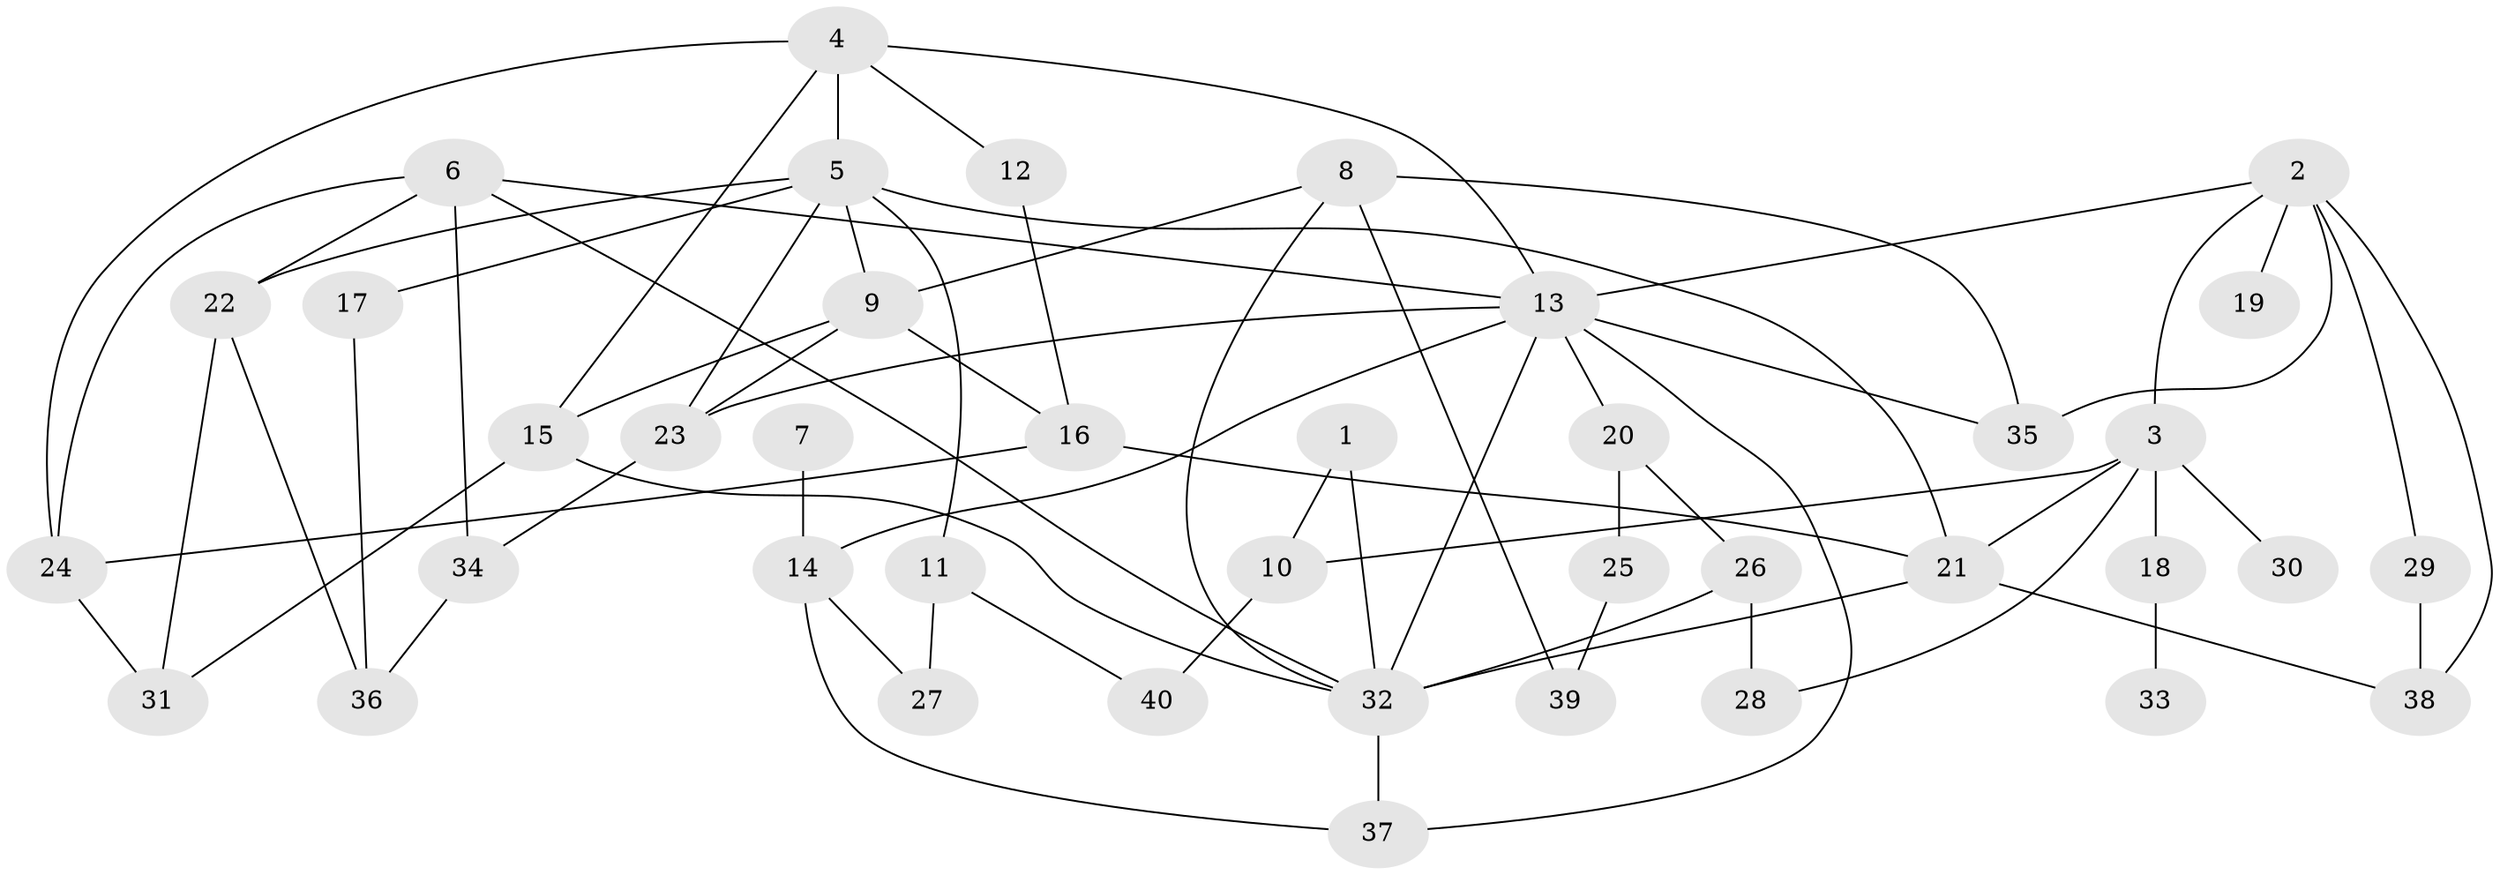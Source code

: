 // original degree distribution, {5: 0.05102040816326531, 9: 0.01020408163265306, 2: 0.2653061224489796, 4: 0.14285714285714285, 3: 0.2755102040816326, 8: 0.01020408163265306, 1: 0.23469387755102042, 6: 0.01020408163265306}
// Generated by graph-tools (version 1.1) at 2025/36/03/04/25 23:36:11]
// undirected, 40 vertices, 69 edges
graph export_dot {
  node [color=gray90,style=filled];
  1;
  2;
  3;
  4;
  5;
  6;
  7;
  8;
  9;
  10;
  11;
  12;
  13;
  14;
  15;
  16;
  17;
  18;
  19;
  20;
  21;
  22;
  23;
  24;
  25;
  26;
  27;
  28;
  29;
  30;
  31;
  32;
  33;
  34;
  35;
  36;
  37;
  38;
  39;
  40;
  1 -- 10 [weight=1.0];
  1 -- 32 [weight=1.0];
  2 -- 3 [weight=1.0];
  2 -- 13 [weight=1.0];
  2 -- 19 [weight=1.0];
  2 -- 29 [weight=1.0];
  2 -- 35 [weight=1.0];
  2 -- 38 [weight=1.0];
  3 -- 10 [weight=1.0];
  3 -- 18 [weight=2.0];
  3 -- 21 [weight=1.0];
  3 -- 28 [weight=1.0];
  3 -- 30 [weight=1.0];
  4 -- 5 [weight=1.0];
  4 -- 12 [weight=1.0];
  4 -- 13 [weight=1.0];
  4 -- 15 [weight=1.0];
  4 -- 24 [weight=1.0];
  5 -- 9 [weight=1.0];
  5 -- 11 [weight=1.0];
  5 -- 17 [weight=1.0];
  5 -- 21 [weight=1.0];
  5 -- 22 [weight=1.0];
  5 -- 23 [weight=1.0];
  6 -- 13 [weight=1.0];
  6 -- 22 [weight=1.0];
  6 -- 24 [weight=1.0];
  6 -- 32 [weight=1.0];
  6 -- 34 [weight=1.0];
  7 -- 14 [weight=1.0];
  8 -- 9 [weight=1.0];
  8 -- 32 [weight=1.0];
  8 -- 35 [weight=1.0];
  8 -- 39 [weight=1.0];
  9 -- 15 [weight=1.0];
  9 -- 16 [weight=1.0];
  9 -- 23 [weight=1.0];
  10 -- 40 [weight=1.0];
  11 -- 27 [weight=1.0];
  11 -- 40 [weight=1.0];
  12 -- 16 [weight=1.0];
  13 -- 14 [weight=1.0];
  13 -- 20 [weight=1.0];
  13 -- 23 [weight=1.0];
  13 -- 32 [weight=1.0];
  13 -- 35 [weight=1.0];
  13 -- 37 [weight=1.0];
  14 -- 27 [weight=1.0];
  14 -- 37 [weight=1.0];
  15 -- 31 [weight=1.0];
  15 -- 32 [weight=1.0];
  16 -- 21 [weight=1.0];
  16 -- 24 [weight=1.0];
  17 -- 36 [weight=1.0];
  18 -- 33 [weight=1.0];
  20 -- 25 [weight=2.0];
  20 -- 26 [weight=1.0];
  21 -- 32 [weight=1.0];
  21 -- 38 [weight=1.0];
  22 -- 31 [weight=1.0];
  22 -- 36 [weight=1.0];
  23 -- 34 [weight=1.0];
  24 -- 31 [weight=1.0];
  25 -- 39 [weight=1.0];
  26 -- 28 [weight=1.0];
  26 -- 32 [weight=1.0];
  29 -- 38 [weight=2.0];
  32 -- 37 [weight=1.0];
  34 -- 36 [weight=1.0];
}
